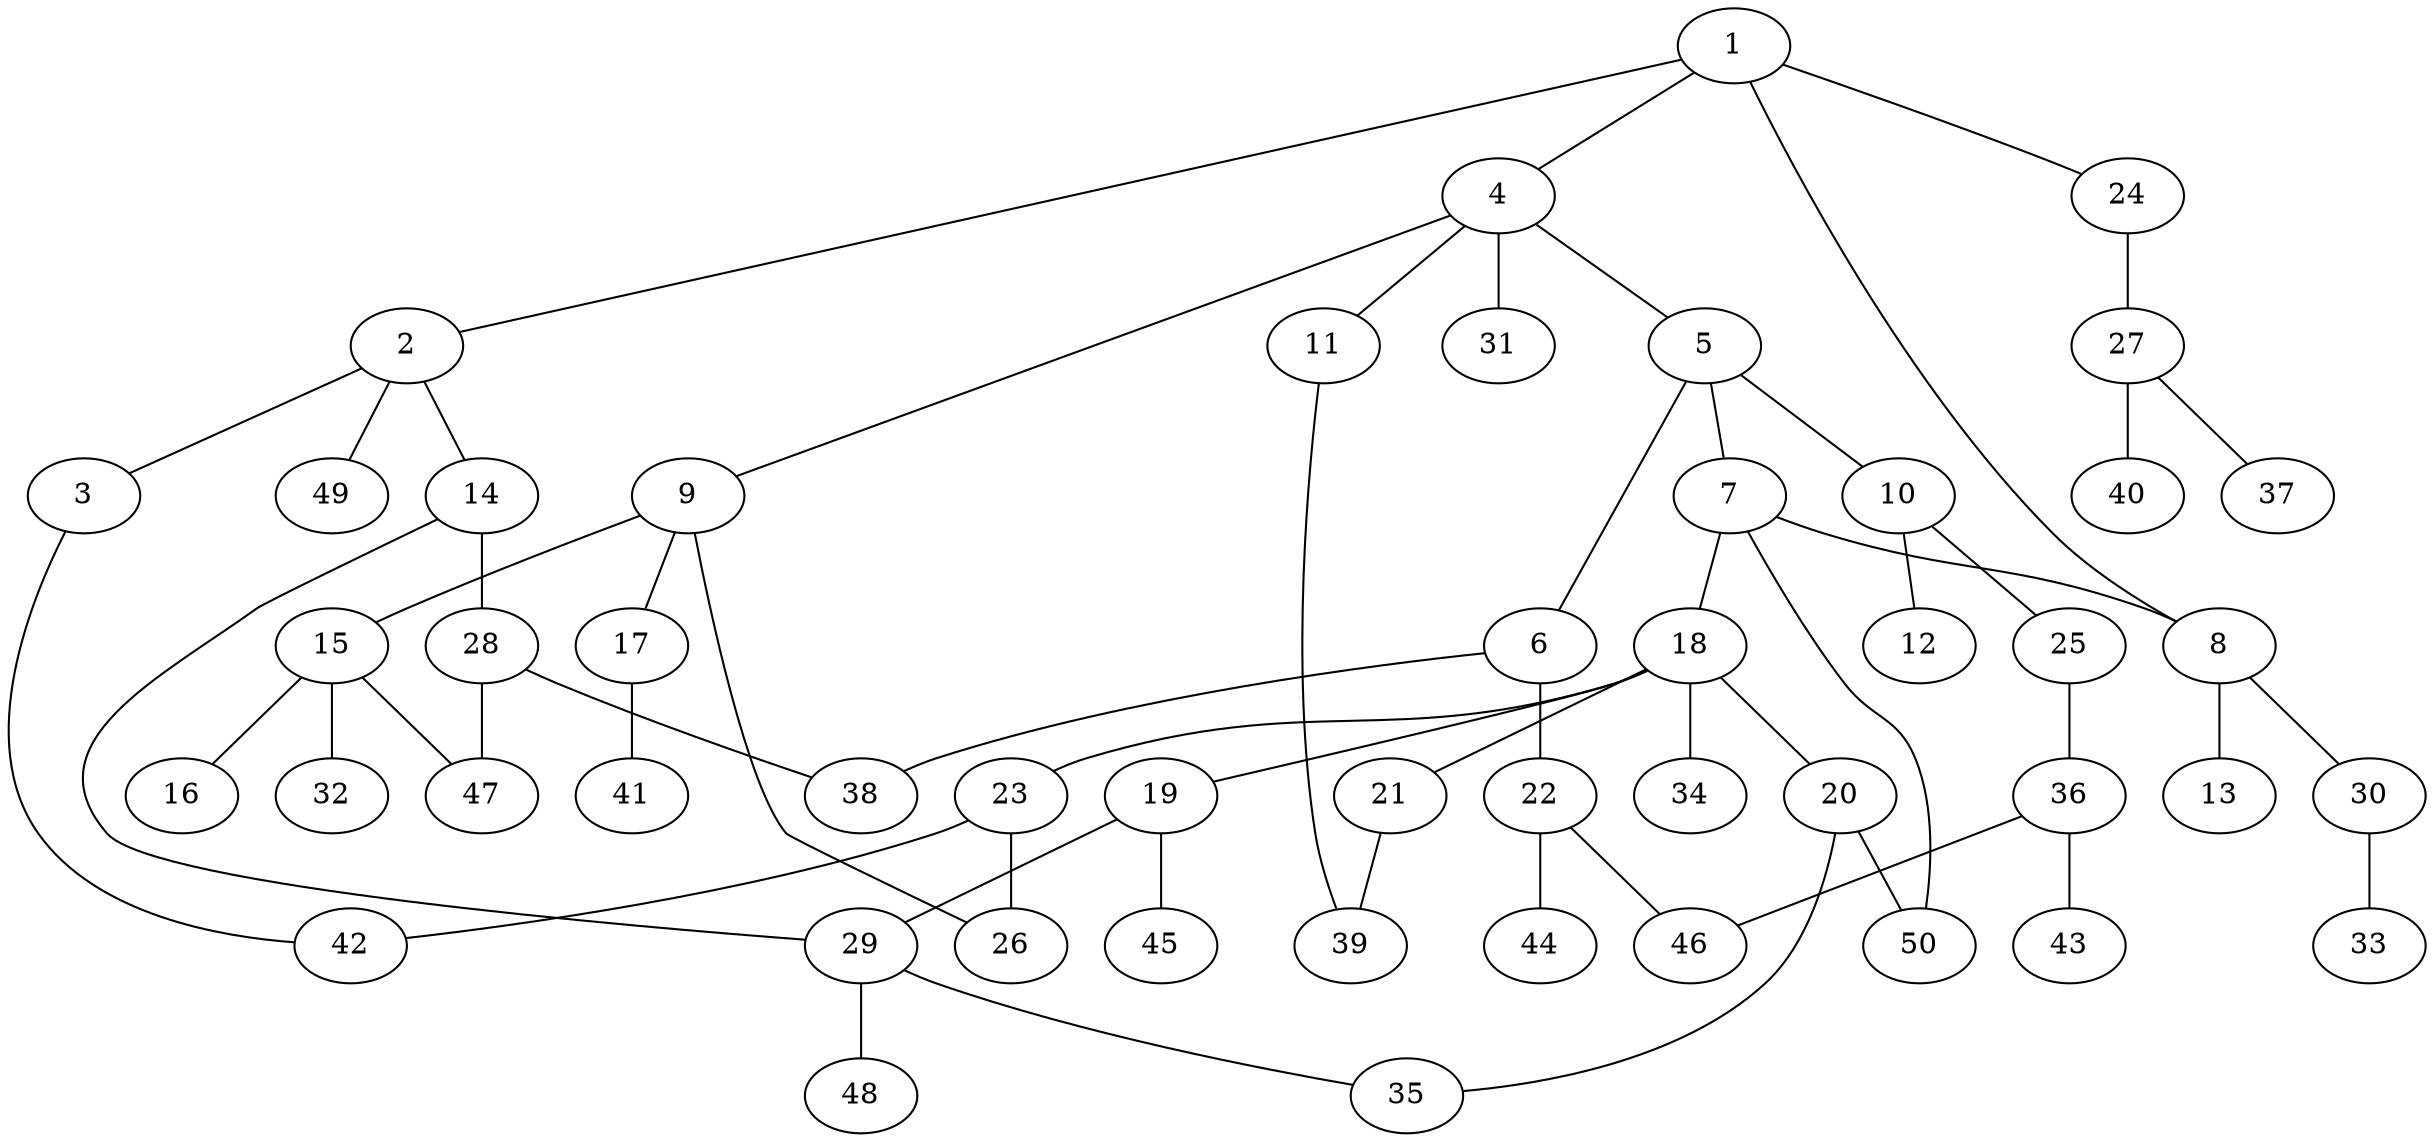 graph graphname {1--2
1--4
1--8
1--24
2--3
2--14
2--49
3--42
4--5
4--9
4--11
4--31
5--6
5--7
5--10
6--22
6--38
7--8
7--18
7--50
8--13
8--30
9--15
9--17
9--26
10--12
10--25
11--39
14--28
14--29
15--16
15--32
15--47
17--41
18--19
18--20
18--21
18--23
18--34
19--29
19--45
20--35
20--50
21--39
22--44
22--46
23--26
23--42
24--27
25--36
27--37
27--40
28--38
28--47
29--35
29--48
30--33
36--43
36--46
}